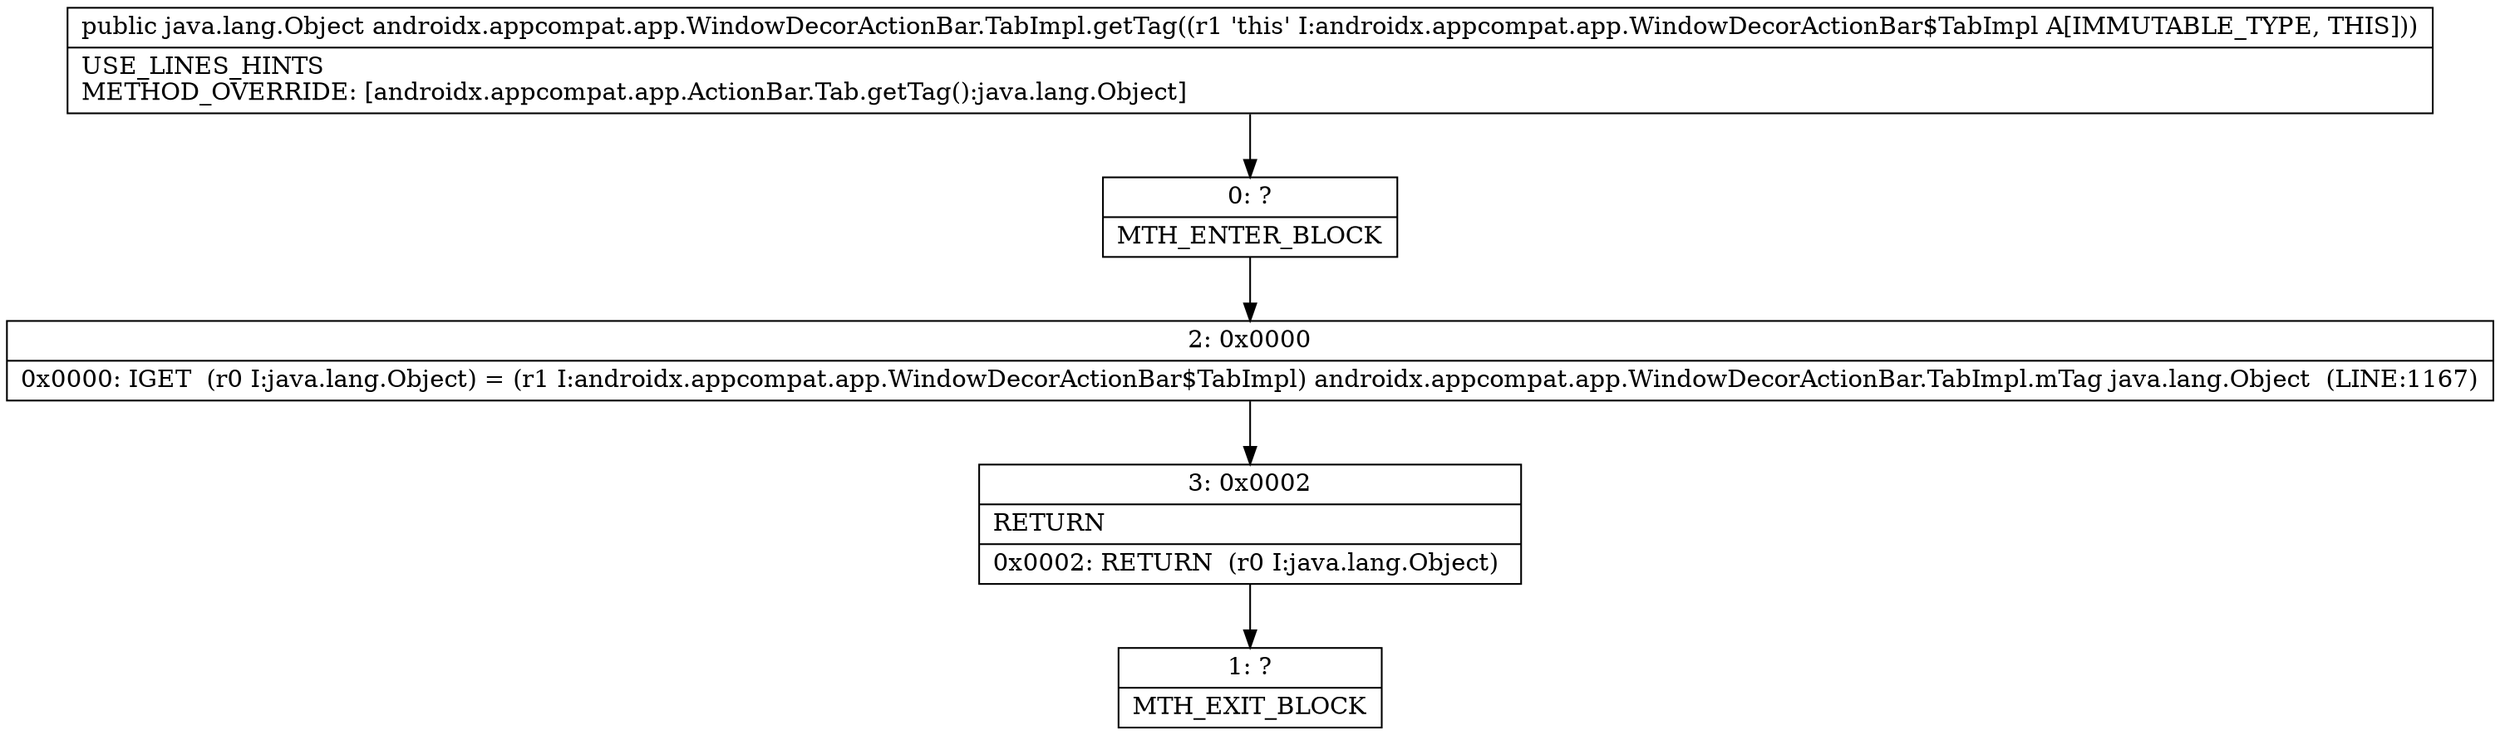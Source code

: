 digraph "CFG forandroidx.appcompat.app.WindowDecorActionBar.TabImpl.getTag()Ljava\/lang\/Object;" {
Node_0 [shape=record,label="{0\:\ ?|MTH_ENTER_BLOCK\l}"];
Node_2 [shape=record,label="{2\:\ 0x0000|0x0000: IGET  (r0 I:java.lang.Object) = (r1 I:androidx.appcompat.app.WindowDecorActionBar$TabImpl) androidx.appcompat.app.WindowDecorActionBar.TabImpl.mTag java.lang.Object  (LINE:1167)\l}"];
Node_3 [shape=record,label="{3\:\ 0x0002|RETURN\l|0x0002: RETURN  (r0 I:java.lang.Object) \l}"];
Node_1 [shape=record,label="{1\:\ ?|MTH_EXIT_BLOCK\l}"];
MethodNode[shape=record,label="{public java.lang.Object androidx.appcompat.app.WindowDecorActionBar.TabImpl.getTag((r1 'this' I:androidx.appcompat.app.WindowDecorActionBar$TabImpl A[IMMUTABLE_TYPE, THIS]))  | USE_LINES_HINTS\lMETHOD_OVERRIDE: [androidx.appcompat.app.ActionBar.Tab.getTag():java.lang.Object]\l}"];
MethodNode -> Node_0;Node_0 -> Node_2;
Node_2 -> Node_3;
Node_3 -> Node_1;
}

